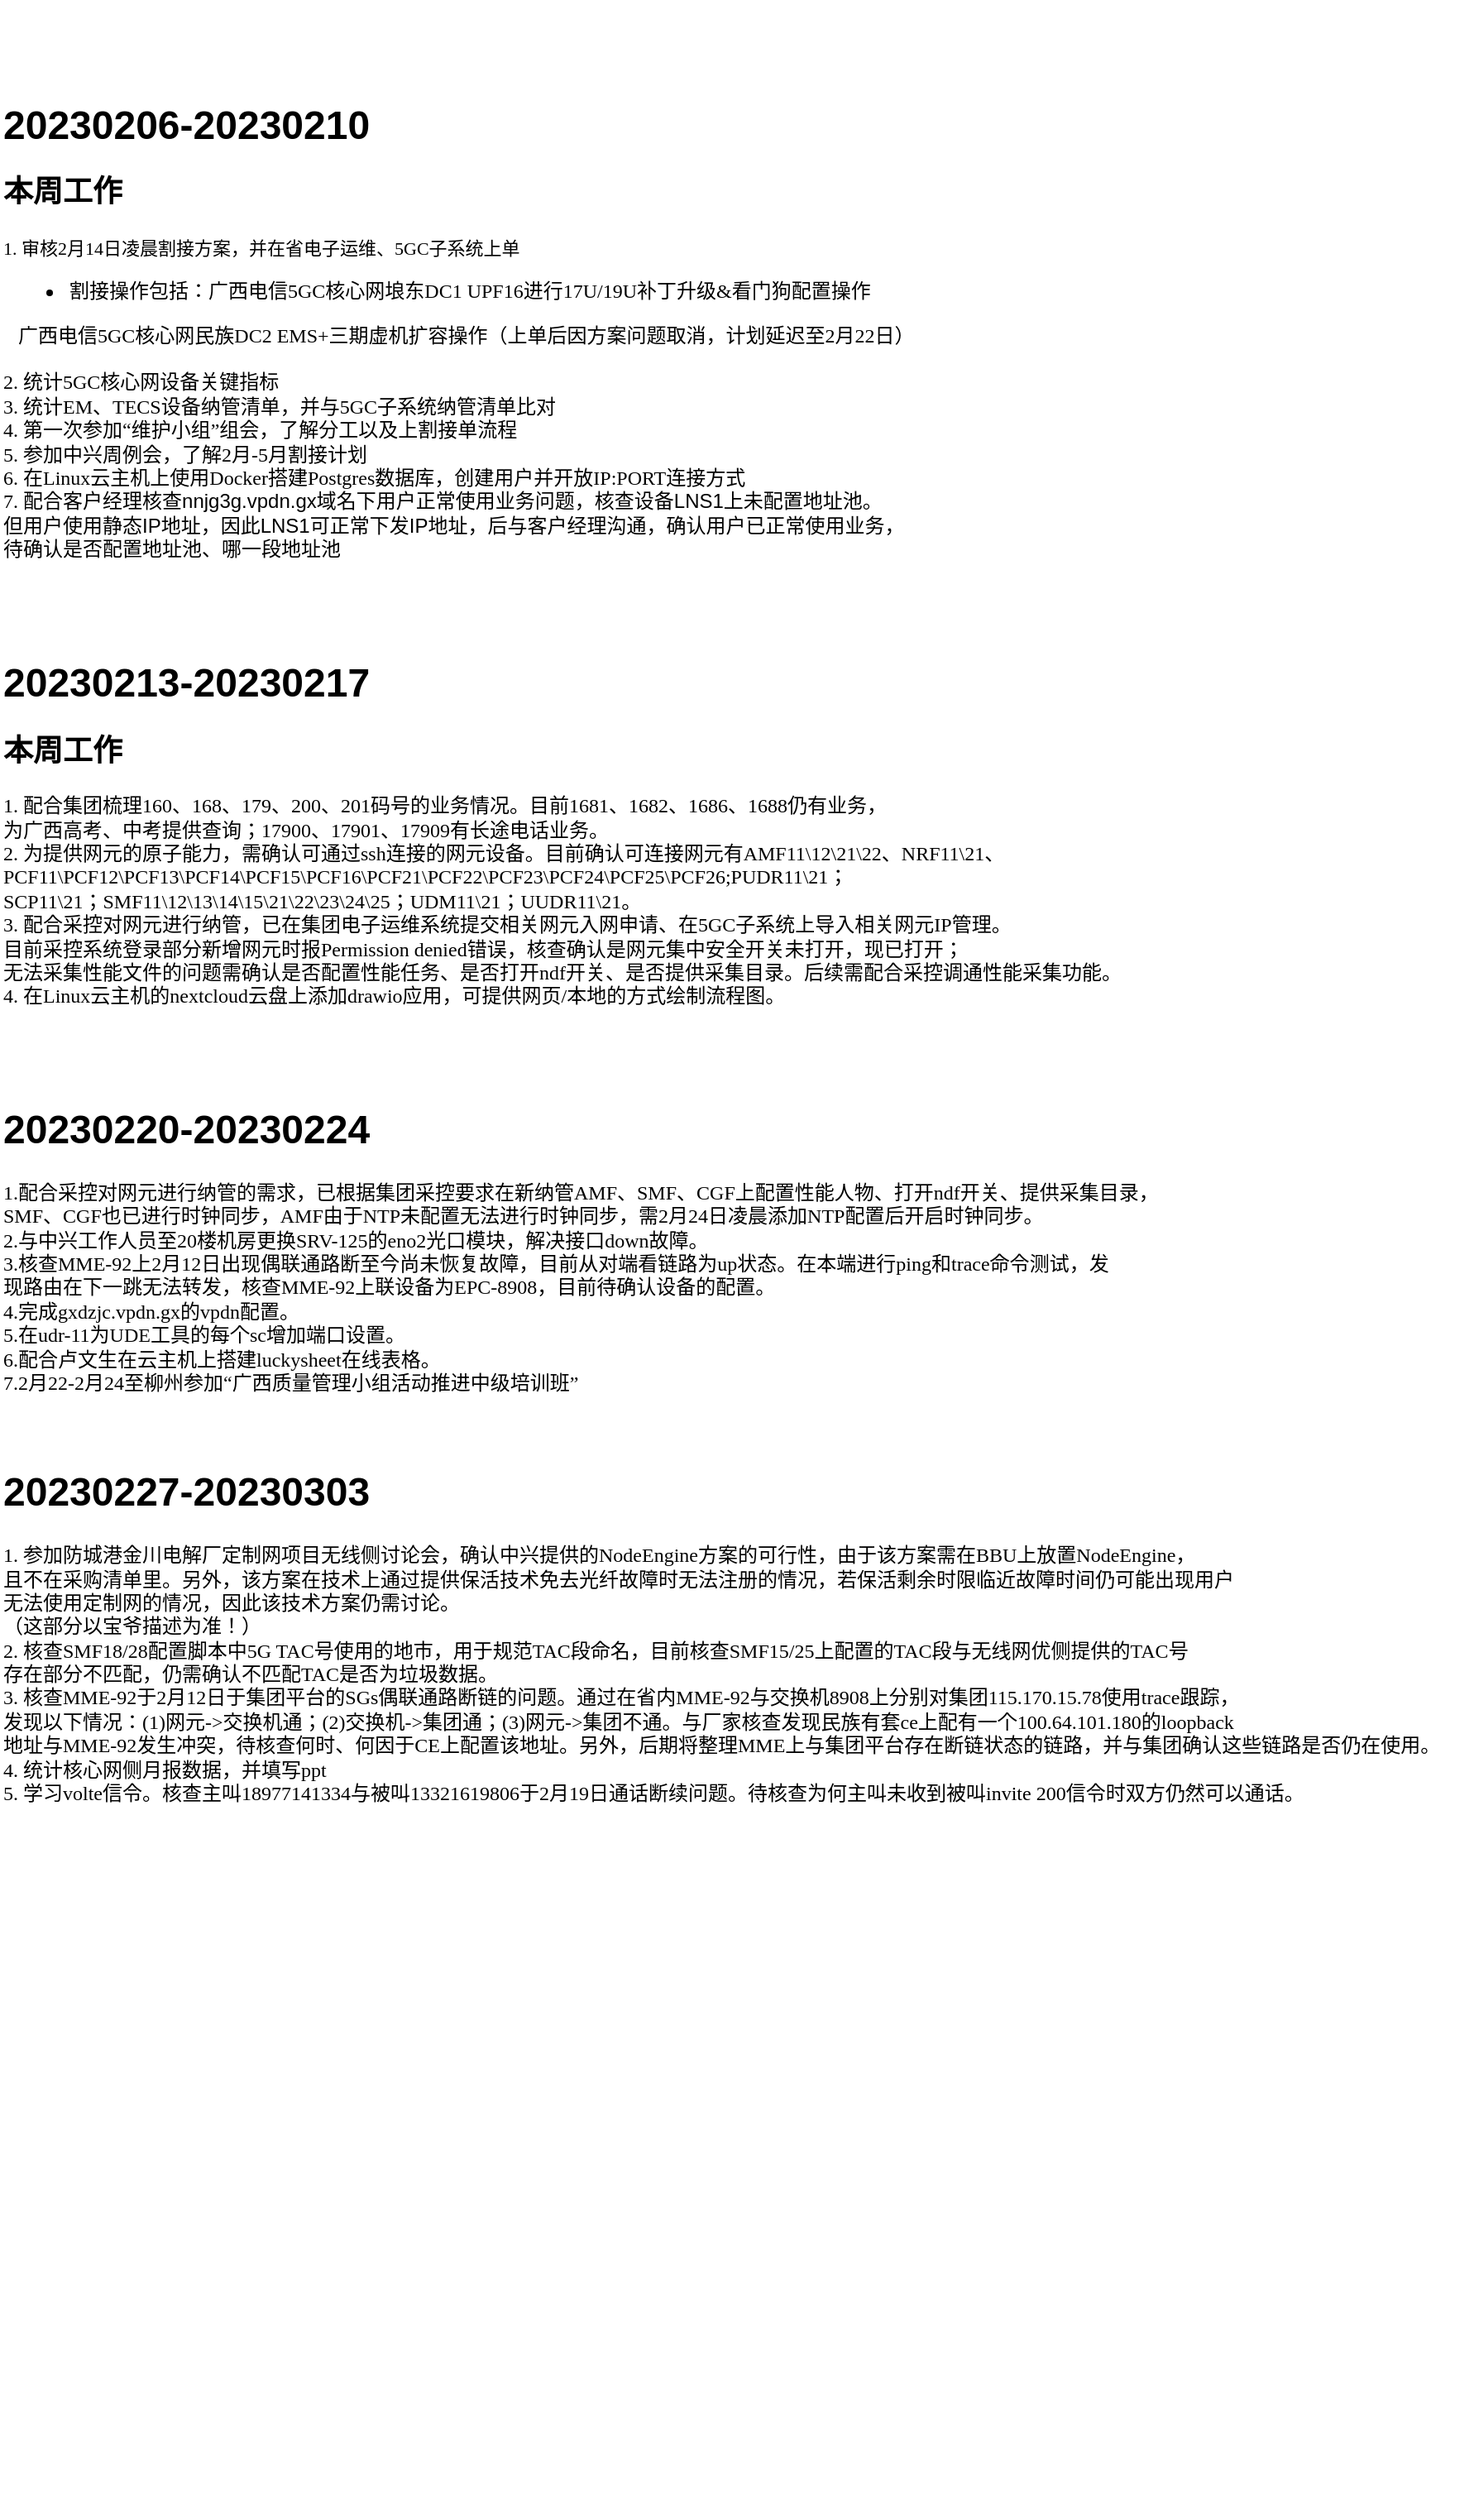 <mxfile version="20.8.20" type="github">
  <diagram name="第 1 页" id="y4gm_-KfzbwpHg6c1PfQ">
    <mxGraphModel dx="1674" dy="1933" grid="1" gridSize="10" guides="1" tooltips="1" connect="1" arrows="1" fold="1" page="1" pageScale="1" pageWidth="827" pageHeight="1169" math="0" shadow="0">
      <root>
        <mxCell id="0" />
        <mxCell id="1" parent="0" />
        <mxCell id="x1p29n8qixUkfzAq273U-1" value="&lt;h1 style=&quot;line-height: 120%;&quot;&gt;20230206-20230210&lt;/h1&gt;&lt;h2 style=&quot;line-height: 120%;&quot;&gt;&lt;font face=&quot;Lucida Console&quot;&gt;本周工作&lt;/font&gt;&lt;/h2&gt;&lt;div style=&quot;line-height: 120%;&quot;&gt;&lt;font style=&quot;font-size: 11px;&quot; face=&quot;Lucida Console&quot;&gt;1. 审核2月14日凌晨割接方案，并在省电子运维、5GC子系统上单&lt;/font&gt;&lt;/div&gt;&lt;div style=&quot;line-height: 120%;&quot;&gt;&lt;ul style=&quot;line-height: 120%;&quot;&gt;&lt;li&gt;&lt;font style=&quot;&quot; face=&quot;Lucida Console&quot;&gt;割接操作包括：广西电信5GC核心网埌东DC1 UPF16进行17U/19U补丁升级&amp;amp;看门狗配置操作&lt;/font&gt;&lt;/li&gt;&lt;/ul&gt;&lt;font face=&quot;Lucida Console&quot;&gt;&lt;span style=&quot;&quot;&gt; &lt;/span&gt;&lt;span style=&quot;&quot;&gt; &lt;/span&gt;&amp;nbsp;&lt;span style=&quot;&quot;&gt; &lt;/span&gt;&lt;span style=&quot;&quot;&gt; &lt;/span&gt;&amp;nbsp;广西电信5GC核心网民族DC2 EMS+三期虚机扩容操作（上单后因方案问题取消，计划延迟至2月22日）&lt;br&gt;&lt;/font&gt;&lt;div&gt;&lt;div&gt;&lt;div&gt;&lt;font face=&quot;Lucida Console&quot;&gt;&lt;br&gt;&lt;/font&gt;&lt;/div&gt;&lt;/div&gt;&lt;/div&gt;&lt;div&gt;&lt;font face=&quot;Lucida Console&quot;&gt;2. 统计5GC核心网设备关键指标&lt;/font&gt;&lt;/div&gt;&lt;div&gt;&lt;font face=&quot;Lucida Console&quot;&gt;3. 统计EM、TECS设备纳管清单，并与5GC子系统纳管清单比对&lt;/font&gt;&lt;/div&gt;&lt;div&gt;&lt;font face=&quot;Lucida Console&quot;&gt;4. 第一次参加“维护小组”组会，了解分工以及上割接单流程&lt;/font&gt;&lt;/div&gt;&lt;div&gt;&lt;font face=&quot;Lucida Console&quot;&gt;5. 参加中兴周例会，了解2月-5月割接计划&lt;/font&gt;&lt;/div&gt;&lt;div&gt;&lt;font face=&quot;Lucida Console&quot;&gt;6. 在Linux云主机上使用Docker搭建Postgres数据库，创建用户并开放IP:PORT连接方式&lt;/font&gt;&lt;/div&gt;&lt;div&gt;&lt;font face=&quot;Lucida Console&quot;&gt;7. 配合客户经理核查&lt;/font&gt;nnjg3g.vpdn.gx域名下用户正常使用业务问题，核查设备LNS1上未配置地址池。&lt;/div&gt;&lt;div&gt;但用户使用静态IP地址，因此LNS1可正常下发IP地址，后与客户经理沟通，确认用户已正常使用业务，&lt;/div&gt;&lt;div&gt;待确认是否配置地址池、哪一段地址池&lt;/div&gt;&lt;div&gt;&lt;br&gt;&lt;/div&gt;&lt;div&gt;&lt;br&gt;&lt;/div&gt;&lt;div&gt;&lt;br&gt;&lt;/div&gt;&lt;div&gt;&lt;h1 style=&quot;border-color: var(--border-color); line-height: 28.8px;&quot;&gt;20230213-20230217&lt;/h1&gt;&lt;/div&gt;&lt;div&gt;&lt;h2 style=&quot;border-color: var(--border-color); line-height: 21.6px;&quot;&gt;&lt;font style=&quot;border-color: var(--border-color);&quot; face=&quot;Lucida Console&quot;&gt;本周工作&lt;/font&gt;&lt;/h2&gt;&lt;/div&gt;&lt;div&gt;&lt;font style=&quot;border-color: var(--border-color);&quot; face=&quot;Lucida Console&quot;&gt;1. 配合集团梳理160、168、179、200、201码号的业务情况。目前1681、1682、1686、1688仍有业务，&lt;/font&gt;&lt;/div&gt;&lt;div&gt;&lt;font style=&quot;border-color: var(--border-color);&quot; face=&quot;Lucida Console&quot;&gt;为广西高考、中考提供查询；17900、17901、17909有长途电话业务。&lt;/font&gt;&lt;/div&gt;&lt;div&gt;&lt;font style=&quot;border-color: var(--border-color);&quot; face=&quot;Lucida Console&quot;&gt;2. 为提供网元的原子能力，需确认可通过ssh连接的网元设备。目前确认可连接网元有AMF11\12\21\22、NRF11\21、&lt;/font&gt;&lt;/div&gt;&lt;div&gt;&lt;font style=&quot;border-color: var(--border-color);&quot; face=&quot;Lucida Console&quot;&gt;PCF11\PCF12\PCF13\PCF14\PCF15\PCF16\PCF21\PCF22\PCF23\PCF24\PCF25\PCF26;PUDR11\21；&lt;/font&gt;&lt;/div&gt;&lt;div&gt;&lt;font style=&quot;border-color: var(--border-color);&quot; face=&quot;Lucida Console&quot;&gt;SCP11\21；SMF11\12\13\14\15\21\22\23\24\25；UDM11\21；UUDR11\21。&lt;/font&gt;&lt;/div&gt;&lt;div&gt;&lt;font style=&quot;border-color: var(--border-color);&quot; face=&quot;Lucida Console&quot;&gt;3. 配合采控对网元进行纳管，已在集团电子运维系统提交相关网元入网申请、在5GC子系统上导入相关网元IP管理。&lt;/font&gt;&lt;/div&gt;&lt;div&gt;&lt;font style=&quot;border-color: var(--border-color);&quot; face=&quot;Lucida Console&quot;&gt;目前采控系统登录部分新增网元时报Permission denied错误，核查确认是网元集中安全开关未打开，现已打开；&lt;/font&gt;&lt;/div&gt;&lt;div&gt;&lt;font style=&quot;border-color: var(--border-color);&quot; face=&quot;Lucida Console&quot;&gt;无法采集性能文件的问题需确认是否配置性能任务、是否打开ndf开关、是否提供采集目录。后续需配合采控调通性能采集功能。&lt;/font&gt;&lt;/div&gt;&lt;div&gt;&lt;font style=&quot;border-color: var(--border-color);&quot; face=&quot;Lucida Console&quot;&gt;4. 在Linux云主机的nextcloud云盘上添加drawio应用，可提供网页/本地的方式绘制流程图。&lt;/font&gt;&lt;/div&gt;&lt;div&gt;&lt;font style=&quot;border-color: var(--border-color);&quot; face=&quot;Lucida Console&quot;&gt;&lt;br&gt;&lt;/font&gt;&lt;/div&gt;&lt;div&gt;&lt;font style=&quot;border-color: var(--border-color);&quot; face=&quot;Lucida Console&quot;&gt;&lt;br&gt;&lt;/font&gt;&lt;/div&gt;&lt;div&gt;&lt;font style=&quot;border-color: var(--border-color);&quot; face=&quot;Lucida Console&quot;&gt;&lt;br&gt;&lt;/font&gt;&lt;/div&gt;&lt;div&gt;&lt;font style=&quot;border-color: var(--border-color);&quot; face=&quot;Lucida Console&quot;&gt;&lt;h1 style=&quot;border-color: var(--border-color); font-family: Helvetica; line-height: 28.8px;&quot;&gt;20230220-20230224&lt;/h1&gt;&lt;/font&gt;&lt;/div&gt;&lt;div&gt;&lt;font style=&quot;border-color: var(--border-color);&quot; face=&quot;Lucida Console&quot;&gt;1.配合采控对网元进行纳管的需求，已根据集团采控要求在新纳管AMF、SMF、CGF上配置性能人物、打开ndf开关、&lt;/font&gt;&lt;span style=&quot;font-family: &amp;quot;Lucida Console&amp;quot;; background-color: initial;&quot;&gt;提供采集目录，&lt;/span&gt;&lt;/div&gt;&lt;div&gt;&lt;span style=&quot;font-family: &amp;quot;Lucida Console&amp;quot;; background-color: initial;&quot;&gt;SMF、CGF也已进行时钟同步，AMF由于NTP未配置无法进行时钟同步，需2月24日凌晨添加NTP配置后开启时钟同步。&lt;/span&gt;&lt;/div&gt;&lt;div&gt;&lt;span style=&quot;font-family: &amp;quot;Lucida Console&amp;quot;; background-color: initial;&quot;&gt;2.&lt;/span&gt;&lt;font face=&quot;Lucida Console&quot;&gt;与中兴工作人员至20楼机房更换SRV-125的eno2光口模块，解决接口down故障。&lt;/font&gt;&lt;/div&gt;&lt;div&gt;&lt;font face=&quot;Lucida Console&quot;&gt;3.&lt;/font&gt;&lt;font face=&quot;Lucida Console&quot;&gt;核查MME-92上2月12日出现偶联通路断至今尚未恢复故障，目前从对端看链路为up状态。在本端进行ping和trace命令测试，发&lt;/font&gt;&lt;/div&gt;&lt;div&gt;&lt;font face=&quot;Lucida Console&quot;&gt;现路由在下一跳无法转发，核查MME-92上联设备为EPC-8908，目前待确认设备的配置。&lt;/font&gt;&lt;/div&gt;&lt;div&gt;&lt;font face=&quot;Lucida Console&quot;&gt;4.&lt;/font&gt;&lt;font face=&quot;Lucida Console&quot;&gt;完成gxdzjc.vpdn.gx的vpdn配置。&lt;/font&gt;&lt;/div&gt;&lt;div&gt;&lt;font face=&quot;Lucida Console&quot;&gt;5.&lt;/font&gt;&lt;font face=&quot;Lucida Console&quot;&gt;在udr-11为UDE工具的每个sc增加端口设置。&lt;/font&gt;&lt;/div&gt;&lt;div&gt;&lt;font face=&quot;Lucida Console&quot;&gt;6.&lt;/font&gt;&lt;font face=&quot;Lucida Console&quot;&gt;配合卢文生在云主机上搭建luckysheet在线表格。&lt;/font&gt;&lt;/div&gt;&lt;div&gt;&lt;font style=&quot;border-color: var(--border-color);&quot; face=&quot;Lucida Console&quot;&gt;7.2月22-2月24至柳州参加“广西质量管理小组活动推进中级培训班”&lt;/font&gt;&lt;/div&gt;&lt;div&gt;&lt;font style=&quot;border-color: var(--border-color);&quot; face=&quot;Lucida Console&quot;&gt;&lt;br&gt;&lt;/font&gt;&lt;/div&gt;&lt;div&gt;&lt;font style=&quot;border-color: var(--border-color);&quot; face=&quot;Lucida Console&quot;&gt;&lt;br&gt;&lt;/font&gt;&lt;/div&gt;&lt;div&gt;&lt;font style=&quot;border-color: var(--border-color);&quot; face=&quot;Lucida Console&quot;&gt;&lt;h1 style=&quot;border-color: var(--border-color); font-family: Helvetica; line-height: 28.8px;&quot;&gt;20230227-20230303&lt;/h1&gt;&lt;/font&gt;&lt;/div&gt;&lt;div&gt;&lt;font style=&quot;border-color: var(--border-color);&quot; face=&quot;Lucida Console&quot;&gt;1. 参加防城港金川电解厂定制网项目无线侧讨论会，确认中兴提供的NodeEngine方案的可行性，由于该方案需在BBU上放置NodeEngine，&lt;/font&gt;&lt;/div&gt;&lt;div&gt;&lt;font style=&quot;border-color: var(--border-color);&quot; face=&quot;Lucida Console&quot;&gt;且不在采购清单里。另外，该方案在技术上通过提供保活技术免去光纤故障时无法注册的情况，若保活剩余时限临近故障时间仍可能出现用户&lt;/font&gt;&lt;/div&gt;&lt;div&gt;&lt;font style=&quot;border-color: var(--border-color);&quot; face=&quot;Lucida Console&quot;&gt;无法使用定制网的情况，因此该技术方案仍需讨论。&lt;/font&gt;&lt;/div&gt;&lt;div&gt;&lt;font style=&quot;border-color: var(--border-color);&quot; face=&quot;Lucida Console&quot;&gt;（这部分以宝爷描述为准！）&lt;/font&gt;&lt;/div&gt;&lt;div&gt;&lt;font style=&quot;border-color: var(--border-color);&quot; face=&quot;Lucida Console&quot;&gt;2. 核查SMF18/28配置脚本中5G TAC号使用的地市，用于规范TAC段命名，目前核查SMF15/25上配置的TAC段与无线网优侧提供的TAC号&lt;/font&gt;&lt;/div&gt;&lt;div&gt;&lt;font style=&quot;border-color: var(--border-color);&quot; face=&quot;Lucida Console&quot;&gt;存在部分不匹配，仍需确认不匹配TAC是否为垃圾数据。&lt;/font&gt;&lt;/div&gt;&lt;div&gt;&lt;font style=&quot;border-color: var(--border-color);&quot; face=&quot;Lucida Console&quot;&gt;3. 核查MME-92于2月12日于集团平台的SGs偶联通路断链的问题。通过在省内MME-92与交换机8908上分别对集团115.170.15.78使用trace跟踪，&lt;/font&gt;&lt;/div&gt;&lt;div&gt;&lt;font style=&quot;border-color: var(--border-color);&quot; face=&quot;Lucida Console&quot;&gt;发现以下情况：(1)网元-&amp;gt;交换机通；(2)交换机-&amp;gt;集团通；(3)网元-&amp;gt;集团不通。与厂家核查发现民族有套ce上配有一个100.64.101.180的loopback&lt;/font&gt;&lt;/div&gt;&lt;div&gt;&lt;font style=&quot;border-color: var(--border-color);&quot; face=&quot;Lucida Console&quot;&gt;地址与MME-92发生冲突，待核查何时、何因于CE上配置该地址。另外，后期将整理MME上与集团平台存在断链状态的链路，并与集团确认这些链路是否仍在使用。&lt;/font&gt;&lt;/div&gt;&lt;div&gt;&lt;font style=&quot;border-color: var(--border-color);&quot; face=&quot;Lucida Console&quot;&gt;4. 统计核心网侧月报数据，并填写ppt&lt;/font&gt;&lt;/div&gt;&lt;div&gt;&lt;font style=&quot;border-color: var(--border-color);&quot; face=&quot;Lucida Console&quot;&gt;5. 学习volte信令。核查主叫18977141334与被叫13321619806于2月19日通话断续问题。待核查为何主叫未收到被叫invite 200信令时双方仍然可以通话。&lt;/font&gt;&lt;/div&gt;&lt;div&gt;&lt;font style=&quot;border-color: var(--border-color);&quot; face=&quot;Lucida Console&quot;&gt;&lt;br&gt;&lt;/font&gt;&lt;/div&gt;&lt;div&gt;&lt;font style=&quot;border-color: var(--border-color);&quot; face=&quot;Lucida Console&quot;&gt;&lt;br&gt;&lt;/font&gt;&lt;/div&gt;&lt;div&gt;&lt;font style=&quot;border-color: var(--border-color);&quot; face=&quot;Lucida Console&quot;&gt;&lt;br&gt;&lt;/font&gt;&lt;/div&gt;&lt;div&gt;&lt;font style=&quot;border-color: var(--border-color);&quot; face=&quot;Lucida Console&quot;&gt;&lt;br&gt;&lt;/font&gt;&lt;/div&gt;&lt;div&gt;&lt;font style=&quot;border-color: var(--border-color);&quot; face=&quot;Lucida Console&quot;&gt;&lt;br&gt;&lt;/font&gt;&lt;/div&gt;&lt;div&gt;&lt;font style=&quot;border-color: var(--border-color);&quot; face=&quot;Lucida Console&quot;&gt;&lt;br&gt;&lt;/font&gt;&lt;/div&gt;&lt;div&gt;&lt;font style=&quot;border-color: var(--border-color);&quot; face=&quot;Lucida Console&quot;&gt;&lt;br&gt;&lt;/font&gt;&lt;/div&gt;&lt;div&gt;&lt;font style=&quot;border-color: var(--border-color);&quot; face=&quot;Lucida Console&quot;&gt;&lt;br&gt;&lt;/font&gt;&lt;/div&gt;&lt;div&gt;&lt;font style=&quot;border-color: var(--border-color);&quot; face=&quot;Lucida Console&quot;&gt;&lt;br&gt;&lt;/font&gt;&lt;/div&gt;&lt;div&gt;&lt;font style=&quot;border-color: var(--border-color);&quot; face=&quot;Lucida Console&quot;&gt;&lt;br&gt;&lt;/font&gt;&lt;/div&gt;&lt;div&gt;&lt;font style=&quot;border-color: var(--border-color);&quot; face=&quot;Lucida Console&quot;&gt;&lt;br&gt;&lt;/font&gt;&lt;/div&gt;&lt;div&gt;&lt;font style=&quot;border-color: var(--border-color);&quot; face=&quot;Lucida Console&quot;&gt;&lt;br&gt;&lt;/font&gt;&lt;/div&gt;&lt;div&gt;&lt;font style=&quot;border-color: var(--border-color);&quot; face=&quot;Lucida Console&quot;&gt;&lt;br&gt;&lt;/font&gt;&lt;/div&gt;&lt;div&gt;&lt;font style=&quot;border-color: var(--border-color);&quot; face=&quot;Lucida Console&quot;&gt;&lt;br&gt;&lt;/font&gt;&lt;/div&gt;&lt;div&gt;&lt;font style=&quot;border-color: var(--border-color);&quot; face=&quot;Lucida Console&quot;&gt;&lt;br&gt;&lt;/font&gt;&lt;/div&gt;&lt;div&gt;&lt;font style=&quot;border-color: var(--border-color);&quot; face=&quot;Lucida Console&quot;&gt;&lt;br&gt;&lt;/font&gt;&lt;/div&gt;&lt;div&gt;&lt;font style=&quot;border-color: var(--border-color);&quot; face=&quot;Lucida Console&quot;&gt;&lt;br&gt;&lt;/font&gt;&lt;/div&gt;&lt;div&gt;&lt;font style=&quot;border-color: var(--border-color);&quot; face=&quot;Lucida Console&quot;&gt;&lt;br&gt;&lt;/font&gt;&lt;/div&gt;&lt;div&gt;&lt;font style=&quot;border-color: var(--border-color);&quot; face=&quot;Lucida Console&quot;&gt;&lt;br&gt;&lt;/font&gt;&lt;/div&gt;&lt;div&gt;&lt;font style=&quot;border-color: var(--border-color);&quot; face=&quot;Lucida Console&quot;&gt;&lt;br&gt;&lt;/font&gt;&lt;/div&gt;&lt;div&gt;&lt;font style=&quot;border-color: var(--border-color);&quot; face=&quot;Lucida Console&quot;&gt;&lt;br&gt;&lt;/font&gt;&lt;/div&gt;&lt;div&gt;&lt;font style=&quot;border-color: var(--border-color);&quot; face=&quot;Lucida Console&quot;&gt;&lt;br&gt;&lt;/font&gt;&lt;/div&gt;&lt;div&gt;&lt;font style=&quot;border-color: var(--border-color);&quot; face=&quot;Lucida Console&quot;&gt;&lt;br&gt;&lt;/font&gt;&lt;/div&gt;&lt;div&gt;&lt;font style=&quot;border-color: var(--border-color);&quot; face=&quot;Lucida Console&quot;&gt;&lt;br&gt;&lt;/font&gt;&lt;/div&gt;&lt;div&gt;&lt;font style=&quot;border-color: var(--border-color);&quot; face=&quot;Lucida Console&quot;&gt;&lt;br&gt;&lt;/font&gt;&lt;/div&gt;&lt;div&gt;&lt;font style=&quot;border-color: var(--border-color);&quot; face=&quot;Lucida Console&quot;&gt;&lt;br&gt;&lt;/font&gt;&lt;/div&gt;&lt;/div&gt;" style="text;html=1;align=left;verticalAlign=middle;resizable=0;points=[];autosize=1;strokeColor=none;fillColor=none;" parent="1" vertex="1">
          <mxGeometry x="20" y="-700" width="890" height="1510" as="geometry" />
        </mxCell>
      </root>
    </mxGraphModel>
  </diagram>
</mxfile>
